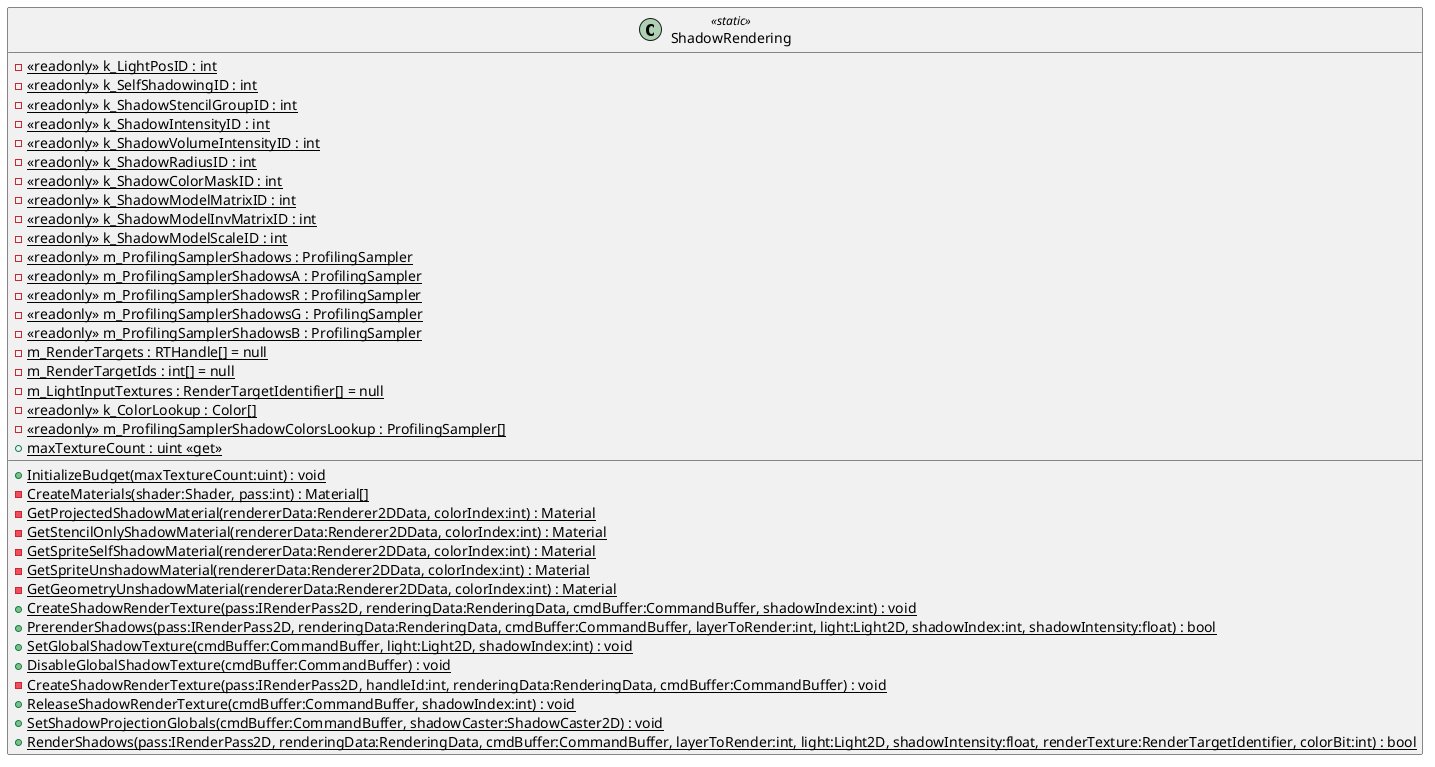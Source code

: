 @startuml
class ShadowRendering <<static>> {
    - {static} <<readonly>> k_LightPosID : int
    - {static} <<readonly>> k_SelfShadowingID : int
    - {static} <<readonly>> k_ShadowStencilGroupID : int
    - {static} <<readonly>> k_ShadowIntensityID : int
    - {static} <<readonly>> k_ShadowVolumeIntensityID : int
    - {static} <<readonly>> k_ShadowRadiusID : int
    - {static} <<readonly>> k_ShadowColorMaskID : int
    - {static} <<readonly>> k_ShadowModelMatrixID : int
    - {static} <<readonly>> k_ShadowModelInvMatrixID : int
    - {static} <<readonly>> k_ShadowModelScaleID : int
    - {static} <<readonly>> m_ProfilingSamplerShadows : ProfilingSampler
    - {static} <<readonly>> m_ProfilingSamplerShadowsA : ProfilingSampler
    - {static} <<readonly>> m_ProfilingSamplerShadowsR : ProfilingSampler
    - {static} <<readonly>> m_ProfilingSamplerShadowsG : ProfilingSampler
    - {static} <<readonly>> m_ProfilingSamplerShadowsB : ProfilingSampler
    - {static} m_RenderTargets : RTHandle[] = null
    - {static} m_RenderTargetIds : int[] = null
    - {static} m_LightInputTextures : RenderTargetIdentifier[] = null
    - {static} <<readonly>> k_ColorLookup : Color[]
    - {static} <<readonly>> m_ProfilingSamplerShadowColorsLookup : ProfilingSampler[]
    + {static} maxTextureCount : uint <<get>>
    + {static} InitializeBudget(maxTextureCount:uint) : void
    - {static} CreateMaterials(shader:Shader, pass:int) : Material[]
    - {static} GetProjectedShadowMaterial(rendererData:Renderer2DData, colorIndex:int) : Material
    - {static} GetStencilOnlyShadowMaterial(rendererData:Renderer2DData, colorIndex:int) : Material
    - {static} GetSpriteSelfShadowMaterial(rendererData:Renderer2DData, colorIndex:int) : Material
    - {static} GetSpriteUnshadowMaterial(rendererData:Renderer2DData, colorIndex:int) : Material
    - {static} GetGeometryUnshadowMaterial(rendererData:Renderer2DData, colorIndex:int) : Material
    + {static} CreateShadowRenderTexture(pass:IRenderPass2D, renderingData:RenderingData, cmdBuffer:CommandBuffer, shadowIndex:int) : void
    + {static} PrerenderShadows(pass:IRenderPass2D, renderingData:RenderingData, cmdBuffer:CommandBuffer, layerToRender:int, light:Light2D, shadowIndex:int, shadowIntensity:float) : bool
    + {static} SetGlobalShadowTexture(cmdBuffer:CommandBuffer, light:Light2D, shadowIndex:int) : void
    + {static} DisableGlobalShadowTexture(cmdBuffer:CommandBuffer) : void
    - {static} CreateShadowRenderTexture(pass:IRenderPass2D, handleId:int, renderingData:RenderingData, cmdBuffer:CommandBuffer) : void
    + {static} ReleaseShadowRenderTexture(cmdBuffer:CommandBuffer, shadowIndex:int) : void
    + {static} SetShadowProjectionGlobals(cmdBuffer:CommandBuffer, shadowCaster:ShadowCaster2D) : void
    + {static} RenderShadows(pass:IRenderPass2D, renderingData:RenderingData, cmdBuffer:CommandBuffer, layerToRender:int, light:Light2D, shadowIntensity:float, renderTexture:RenderTargetIdentifier, colorBit:int) : bool
}
@enduml
